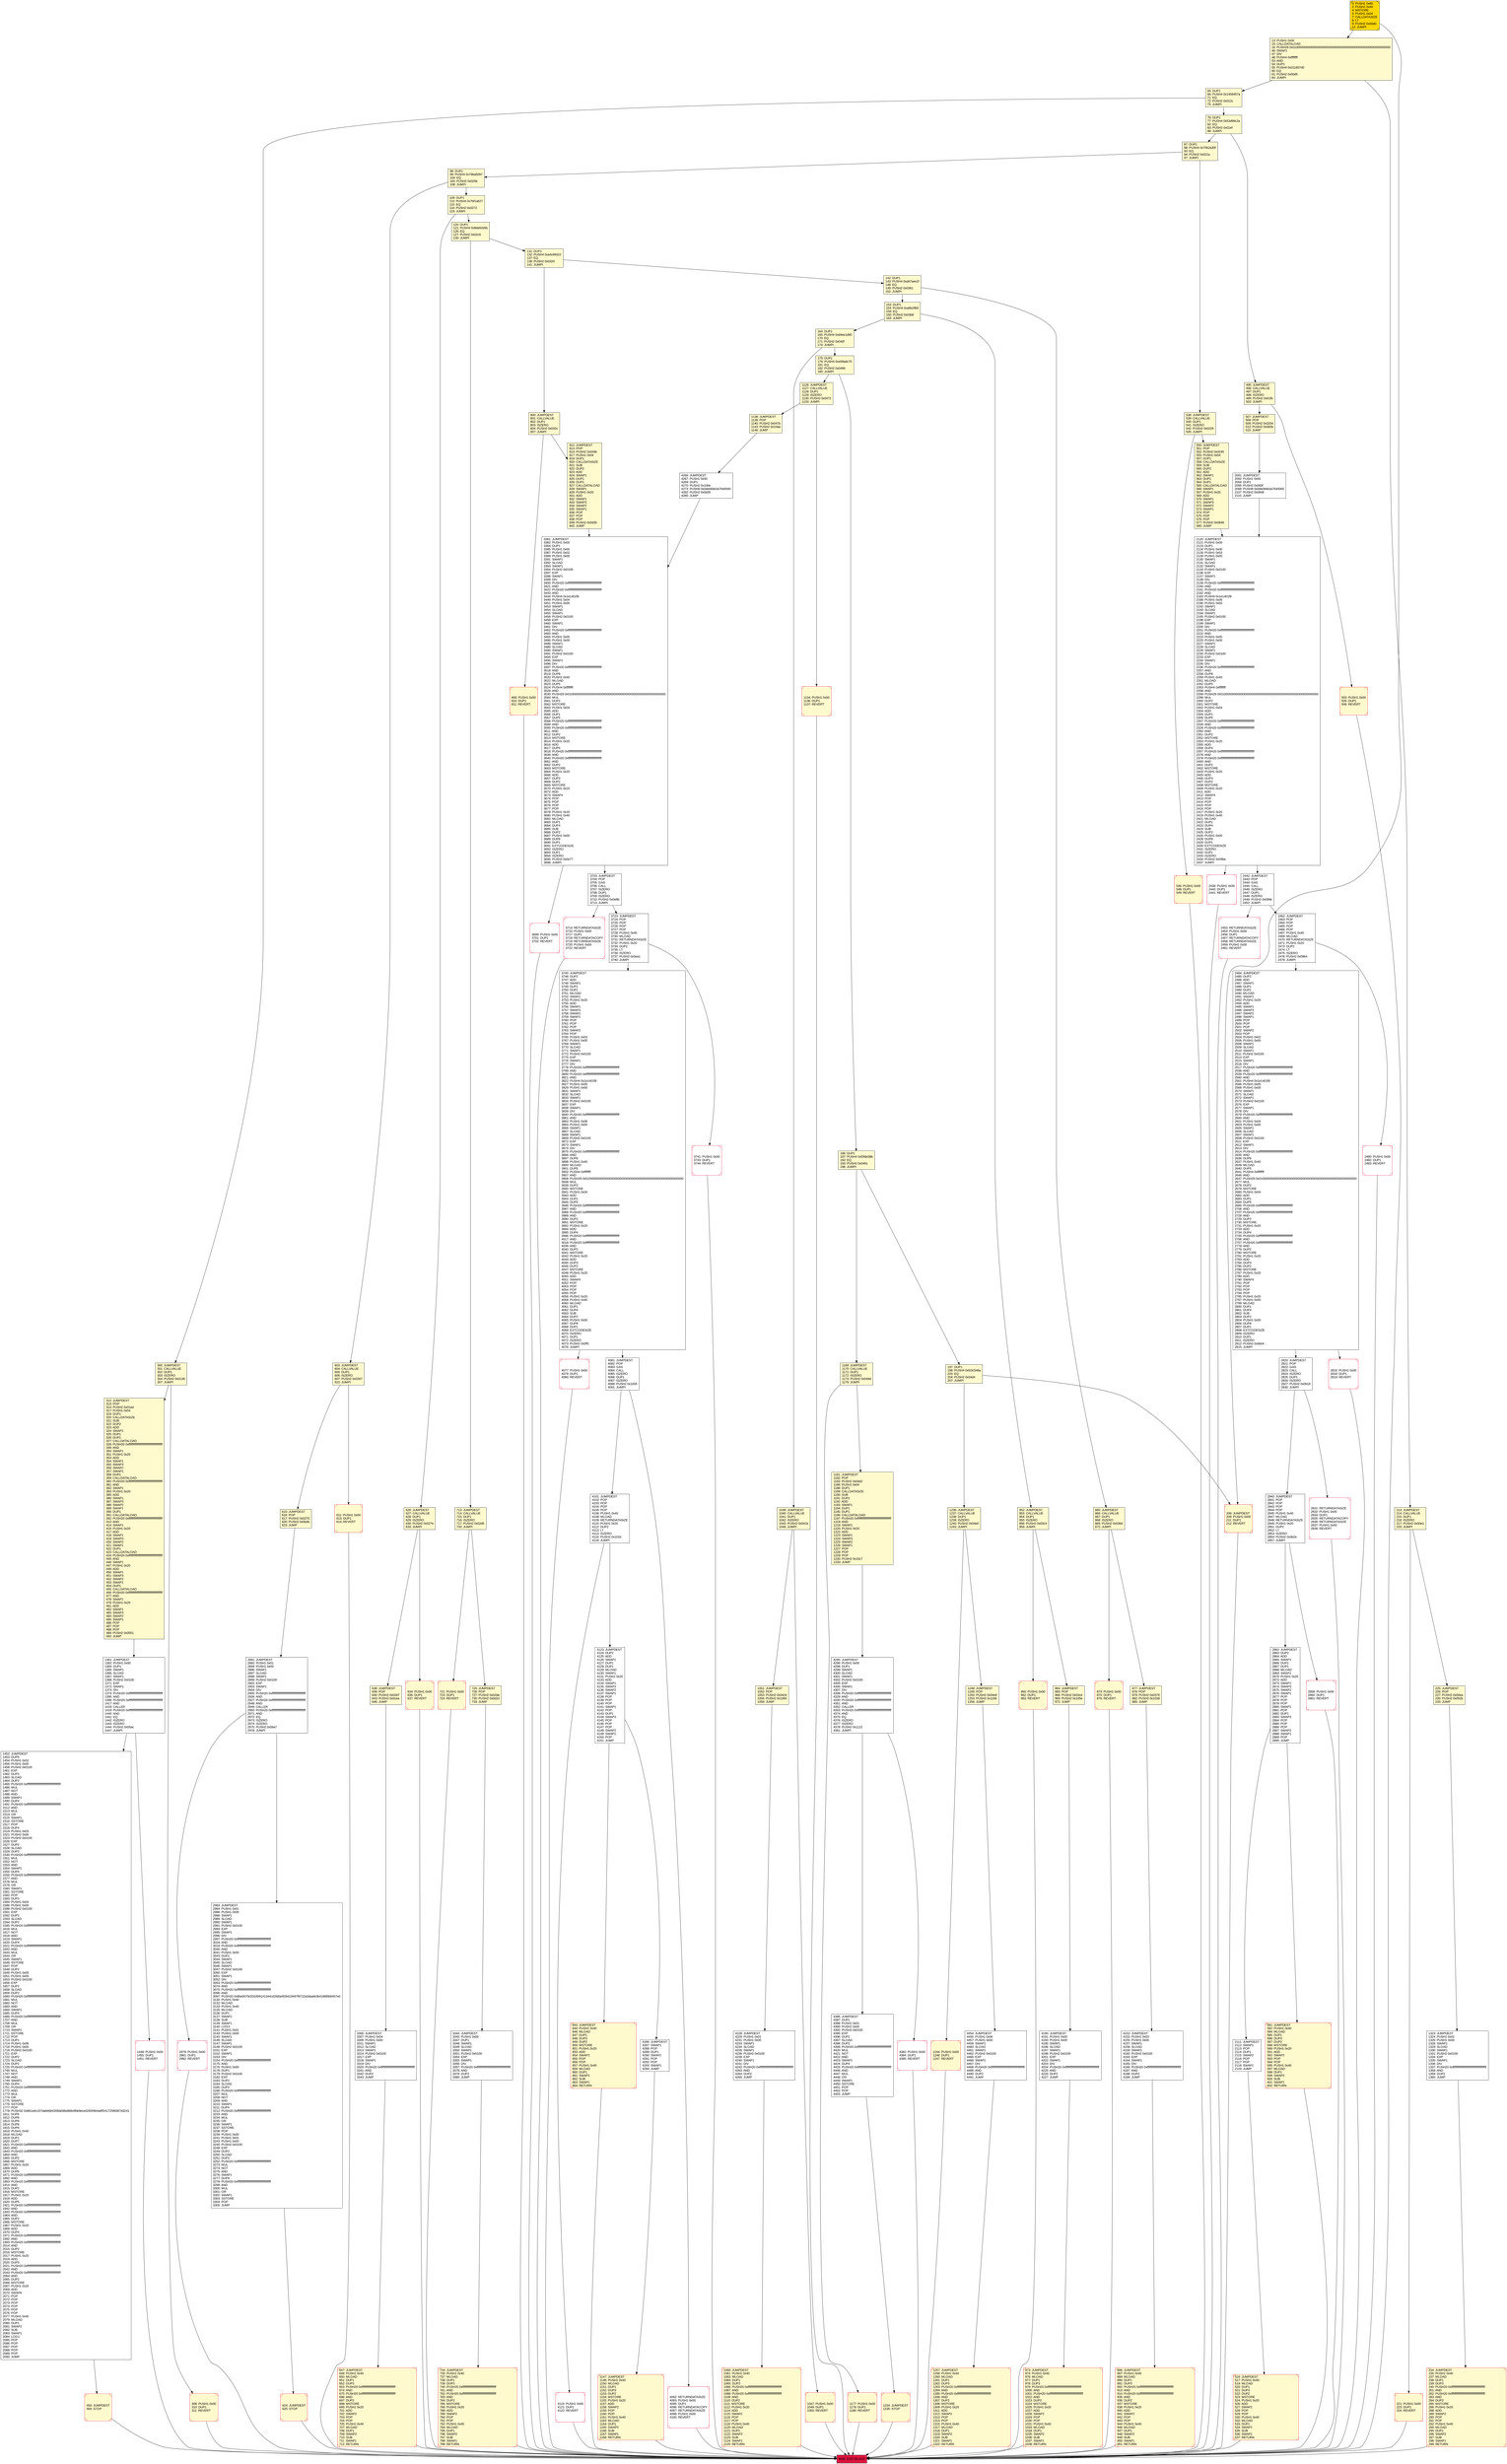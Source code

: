 digraph G {
bgcolor=transparent rankdir=UD;
node [shape=box style=filled color=black fillcolor=white fontname=arial fontcolor=black];
2979 [label="2979: PUSH1 0x00\l2981: DUP1\l2982: REVERT\l" shape=Msquare color=crimson ];
213 [label="213: JUMPDEST\l214: CALLVALUE\l215: DUP1\l216: ISZERO\l217: PUSH2 0x00e1\l220: JUMPI\l" fillcolor=lemonchiffon ];
3723 [label="3723: JUMPDEST\l3724: POP\l3725: POP\l3726: POP\l3727: POP\l3728: PUSH1 0x40\l3730: MLOAD\l3731: RETURNDATASIZE\l3732: PUSH1 0x20\l3734: DUP2\l3735: LT\l3736: ISZERO\l3737: PUSH2 0x0ea1\l3740: JUMPI\l" ];
1448 [label="1448: PUSH1 0x00\l1450: DUP1\l1451: REVERT\l" shape=Msquare color=crimson ];
964 [label="964: JUMPDEST\l965: POP\l966: PUSH2 0x03cd\l969: PUSH2 0x105e\l972: JUMP\l" fillcolor=lemonchiffon ];
2480 [label="2480: PUSH1 0x00\l2482: DUP1\l2483: REVERT\l" shape=Msquare color=crimson ];
76 [label="76: DUP1\l77: PUSH4 0x53d99c2a\l82: EQ\l83: PUSH2 0x01ef\l86: JUMPI\l" fillcolor=lemonchiffon ];
1138 [label="1138: JUMPDEST\l1139: POP\l1140: PUSH2 0x047b\l1143: PUSH2 0x10aa\l1146: JUMP\l" fillcolor=lemonchiffon ];
2831 [label="2831: RETURNDATASIZE\l2832: PUSH1 0x00\l2834: DUP1\l2835: RETURNDATACOPY\l2836: RETURNDATASIZE\l2837: PUSH1 0x00\l2839: REVERT\l" shape=Msquare color=crimson ];
1181 [label="1181: JUMPDEST\l1182: POP\l1183: PUSH2 0x04d2\l1186: PUSH1 0x04\l1188: DUP1\l1189: CALLDATASIZE\l1190: SUB\l1191: DUP2\l1192: ADD\l1193: SWAP1\l1194: DUP1\l1195: DUP1\l1196: CALLDATALOAD\l1197: PUSH20 0xffffffffffffffffffffffffffffffffffffffff\l1218: AND\l1219: SWAP1\l1220: PUSH1 0x20\l1222: ADD\l1223: SWAP1\l1224: SWAP3\l1225: SWAP2\l1226: SWAP1\l1227: POP\l1228: POP\l1229: POP\l1230: PUSH2 0x10c7\l1233: JUMP\l" fillcolor=lemonchiffon ];
2840 [label="2840: JUMPDEST\l2841: POP\l2842: POP\l2843: POP\l2844: POP\l2845: PUSH1 0x40\l2847: MLOAD\l2848: RETURNDATASIZE\l2849: PUSH1 0x20\l2851: DUP2\l2852: LT\l2853: ISZERO\l2854: PUSH2 0x0b2e\l2857: JUMPI\l" ];
4295 [label="4295: JUMPDEST\l4296: PUSH1 0x00\l4298: DUP1\l4299: SWAP1\l4300: SLOAD\l4301: SWAP1\l4302: PUSH2 0x0100\l4305: EXP\l4306: SWAP1\l4307: DIV\l4308: PUSH20 0xffffffffffffffffffffffffffffffffffffffff\l4329: AND\l4330: PUSH20 0xffffffffffffffffffffffffffffffffffffffff\l4351: AND\l4352: CALLER\l4353: PUSH20 0xffffffffffffffffffffffffffffffffffffffff\l4374: AND\l4375: EQ\l4376: ISZERO\l4377: ISZERO\l4378: PUSH2 0x1122\l4381: JUMPI\l" ];
4228 [label="4228: JUMPDEST\l4229: PUSH1 0x01\l4231: PUSH1 0x00\l4233: SWAP1\l4234: SLOAD\l4235: SWAP1\l4236: PUSH2 0x0100\l4239: EXP\l4240: SWAP1\l4241: DIV\l4242: PUSH20 0xffffffffffffffffffffffffffffffffffffffff\l4263: AND\l4264: DUP2\l4265: JUMP\l" ];
120 [label="120: DUP1\l121: PUSH4 0x8da5cb5b\l126: EQ\l127: PUSH2 0x02c9\l130: JUMPI\l" fillcolor=lemonchiffon ];
98 [label="98: DUP1\l99: PUSH4 0x79ba5097\l104: EQ\l105: PUSH2 0x025b\l108: JUMPI\l" fillcolor=lemonchiffon ];
2462 [label="2462: JUMPDEST\l2463: POP\l2464: POP\l2465: POP\l2466: POP\l2467: PUSH1 0x40\l2469: MLOAD\l2470: RETURNDATASIZE\l2471: PUSH1 0x20\l2473: DUP2\l2474: LT\l2475: ISZERO\l2476: PUSH2 0x09b4\l2479: JUMPI\l" ];
886 [label="886: JUMPDEST\l887: PUSH1 0x40\l889: MLOAD\l890: DUP1\l891: DUP3\l892: PUSH20 0xffffffffffffffffffffffffffffffffffffffff\l913: AND\l914: PUSH20 0xffffffffffffffffffffffffffffffffffffffff\l935: AND\l936: DUP2\l937: MSTORE\l938: PUSH1 0x20\l940: ADD\l941: SWAP2\l942: POP\l943: POP\l944: PUSH1 0x40\l946: MLOAD\l947: DUP1\l948: SWAP2\l949: SUB\l950: SWAP1\l951: RETURN\l" fillcolor=lemonchiffon shape=Msquare color=crimson ];
4081 [label="4081: JUMPDEST\l4082: POP\l4083: GAS\l4084: CALL\l4085: ISZERO\l4086: DUP1\l4087: ISZERO\l4088: PUSH2 0x1005\l4091: JUMPI\l" ];
3344 [label="3344: JUMPDEST\l3345: PUSH1 0x00\l3347: DUP1\l3348: SWAP1\l3349: SLOAD\l3350: SWAP1\l3351: PUSH2 0x0100\l3354: EXP\l3355: SWAP1\l3356: DIV\l3357: PUSH20 0xffffffffffffffffffffffffffffffffffffffff\l3378: AND\l3379: DUP2\l3380: JUMP\l" ];
1051 [label="1051: JUMPDEST\l1052: POP\l1053: PUSH2 0x0424\l1056: PUSH2 0x1084\l1059: JUMP\l" fillcolor=lemonchiffon ];
2438 [label="2438: PUSH1 0x00\l2440: DUP1\l2441: REVERT\l" shape=Msquare color=crimson ];
2983 [label="2983: JUMPDEST\l2984: PUSH1 0x01\l2986: PUSH1 0x00\l2988: SWAP1\l2989: SLOAD\l2990: SWAP1\l2991: PUSH2 0x0100\l2994: EXP\l2995: SWAP1\l2996: DIV\l2997: PUSH20 0xffffffffffffffffffffffffffffffffffffffff\l3018: AND\l3019: PUSH20 0xffffffffffffffffffffffffffffffffffffffff\l3040: AND\l3041: PUSH1 0x00\l3043: DUP1\l3044: SWAP1\l3045: SLOAD\l3046: SWAP1\l3047: PUSH2 0x0100\l3050: EXP\l3051: SWAP1\l3052: DIV\l3053: PUSH20 0xffffffffffffffffffffffffffffffffffffffff\l3074: AND\l3075: PUSH20 0xffffffffffffffffffffffffffffffffffffffff\l3096: AND\l3097: PUSH32 0x8be0079c531659141344cd1fd0a4f28419497f9722a3daafe3b4186f6b6457e0\l3130: PUSH1 0x40\l3132: MLOAD\l3133: PUSH1 0x40\l3135: MLOAD\l3136: DUP1\l3137: SWAP2\l3138: SUB\l3139: SWAP1\l3140: LOG3\l3141: PUSH1 0x01\l3143: PUSH1 0x00\l3145: SWAP1\l3146: SLOAD\l3147: SWAP1\l3148: PUSH2 0x0100\l3151: EXP\l3152: SWAP1\l3153: DIV\l3154: PUSH20 0xffffffffffffffffffffffffffffffffffffffff\l3175: AND\l3176: PUSH1 0x00\l3178: DUP1\l3179: PUSH2 0x0100\l3182: EXP\l3183: DUP2\l3184: SLOAD\l3185: DUP2\l3186: PUSH20 0xffffffffffffffffffffffffffffffffffffffff\l3207: MUL\l3208: NOT\l3209: AND\l3210: SWAP1\l3211: DUP4\l3212: PUSH20 0xffffffffffffffffffffffffffffffffffffffff\l3233: AND\l3234: MUL\l3235: OR\l3236: SWAP1\l3237: SSTORE\l3238: POP\l3239: PUSH1 0x00\l3241: PUSH1 0x01\l3243: PUSH1 0x00\l3245: PUSH2 0x0100\l3248: EXP\l3249: DUP2\l3250: SLOAD\l3251: DUP2\l3252: PUSH20 0xffffffffffffffffffffffffffffffffffffffff\l3273: MUL\l3274: NOT\l3275: AND\l3276: SWAP1\l3277: DUP4\l3278: PUSH20 0xffffffffffffffffffffffffffffffffffffffff\l3299: AND\l3300: MUL\l3301: OR\l3302: SWAP1\l3303: SSTORE\l3304: POP\l3305: JUMP\l" ];
153 [label="153: DUP1\l154: PUSH4 0xaf6c0f60\l159: EQ\l160: PUSH2 0x03b8\l163: JUMPI\l" fillcolor=lemonchiffon ];
865 [label="865: JUMPDEST\l866: CALLVALUE\l867: DUP1\l868: ISZERO\l869: PUSH2 0x036d\l872: JUMPI\l" fillcolor=lemonchiffon ];
3306 [label="3306: JUMPDEST\l3307: PUSH1 0x04\l3309: PUSH1 0x00\l3311: SWAP1\l3312: SLOAD\l3313: SWAP1\l3314: PUSH2 0x0100\l3317: EXP\l3318: SWAP1\l3319: DIV\l3320: PUSH20 0xffffffffffffffffffffffffffffffffffffffff\l3341: AND\l3342: DUP2\l3343: JUMP\l" ];
538 [label="538: JUMPDEST\l539: CALLVALUE\l540: DUP1\l541: ISZERO\l542: PUSH2 0x0226\l545: JUMPI\l" fillcolor=lemonchiffon ];
4190 [label="4190: JUMPDEST\l4191: PUSH1 0x05\l4193: PUSH1 0x00\l4195: SWAP1\l4196: SLOAD\l4197: SWAP1\l4198: PUSH2 0x0100\l4201: EXP\l4202: SWAP1\l4203: DIV\l4204: PUSH20 0xffffffffffffffffffffffffffffffffffffffff\l4225: AND\l4226: DUP2\l4227: JUMP\l" ];
1177 [label="1177: PUSH1 0x00\l1179: DUP1\l1180: REVERT\l" fillcolor=lemonchiffon shape=Msquare color=crimson ];
507 [label="507: JUMPDEST\l508: POP\l509: PUSH2 0x0204\l512: PUSH2 0x082b\l515: JUMP\l" fillcolor=lemonchiffon ];
3741 [label="3741: PUSH1 0x00\l3743: DUP1\l3744: REVERT\l" shape=Msquare color=crimson ];
164 [label="164: DUP1\l165: PUSH4 0xd4ee1d90\l170: EQ\l171: PUSH2 0x040f\l174: JUMPI\l" fillcolor=lemonchiffon ];
812 [label="812: JUMPDEST\l813: POP\l814: PUSH2 0x034b\l817: PUSH1 0x04\l819: DUP1\l820: CALLDATASIZE\l821: SUB\l822: DUP2\l823: ADD\l824: SWAP1\l825: DUP1\l826: DUP1\l827: CALLDATALOAD\l828: SWAP1\l829: PUSH1 0x20\l831: ADD\l832: SWAP1\l833: SWAP3\l834: SWAP2\l835: SWAP1\l836: POP\l837: POP\l838: POP\l839: PUSH2 0x0d35\l842: JUMP\l" fillcolor=lemonchiffon ];
1169 [label="1169: JUMPDEST\l1170: CALLVALUE\l1171: DUP1\l1172: ISZERO\l1173: PUSH2 0x049d\l1176: JUMPI\l" fillcolor=lemonchiffon ];
1126 [label="1126: JUMPDEST\l1127: CALLVALUE\l1128: DUP1\l1129: ISZERO\l1130: PUSH2 0x0472\l1133: JUMPI\l" fillcolor=lemonchiffon ];
2862 [label="2862: JUMPDEST\l2863: DUP2\l2864: ADD\l2865: SWAP1\l2866: DUP1\l2867: DUP1\l2868: MLOAD\l2869: SWAP1\l2870: PUSH1 0x20\l2872: ADD\l2873: SWAP1\l2874: SWAP3\l2875: SWAP2\l2876: SWAP1\l2877: POP\l2878: POP\l2879: POP\l2880: SWAP1\l2881: POP\l2882: DUP1\l2883: SWAP3\l2884: POP\l2885: POP\l2886: POP\l2887: SWAP2\l2888: SWAP1\l2889: POP\l2890: JUMP\l" ];
1234 [label="1234: JUMPDEST\l1235: STOP\l" fillcolor=lemonchiffon shape=Msquare color=crimson ];
952 [label="952: JUMPDEST\l953: CALLVALUE\l954: DUP1\l955: ISZERO\l956: PUSH2 0x03c4\l959: JUMPI\l" fillcolor=lemonchiffon ];
4077 [label="4077: PUSH1 0x00\l4079: DUP1\l4080: REVERT\l" shape=Msquare color=crimson ];
65 [label="65: DUP1\l66: PUSH4 0x1459457a\l71: EQ\l72: PUSH2 0x012c\l75: JUMPI\l" fillcolor=lemonchiffon ];
1039 [label="1039: JUMPDEST\l1040: CALLVALUE\l1041: DUP1\l1042: ISZERO\l1043: PUSH2 0x041b\l1046: JUMPI\l" fillcolor=lemonchiffon ];
1248 [label="1248: JUMPDEST\l1249: POP\l1250: PUSH2 0x04e9\l1253: PUSH2 0x1166\l1256: JUMP\l" fillcolor=lemonchiffon ];
503 [label="503: PUSH1 0x00\l505: DUP1\l506: REVERT\l" fillcolor=lemonchiffon shape=Msquare color=crimson ];
2442 [label="2442: JUMPDEST\l2443: POP\l2444: GAS\l2445: CALL\l2446: ISZERO\l2447: DUP1\l2448: ISZERO\l2449: PUSH2 0x099e\l2452: JUMPI\l" ];
131 [label="131: DUP1\l132: PUSH4 0xa4c89322\l137: EQ\l138: PUSH2 0x0320\l141: JUMPI\l" fillcolor=lemonchiffon ];
960 [label="960: PUSH1 0x00\l962: DUP1\l963: REVERT\l" fillcolor=lemonchiffon shape=Msquare color=crimson ];
0 [label="0: PUSH1 0x80\l2: PUSH1 0x40\l4: MSTORE\l5: PUSH1 0x04\l7: CALLDATASIZE\l8: LT\l9: PUSH2 0x00d0\l12: JUMPI\l" fillcolor=lemonchiffon shape=Msquare fillcolor=gold ];
877 [label="877: JUMPDEST\l878: POP\l879: PUSH2 0x0376\l882: PUSH2 0x1038\l885: JUMP\l" fillcolor=lemonchiffon ];
1452 [label="1452: JUMPDEST\l1453: DUP5\l1454: PUSH1 0x02\l1456: PUSH1 0x00\l1458: PUSH2 0x0100\l1461: EXP\l1462: DUP2\l1463: SLOAD\l1464: DUP2\l1465: PUSH20 0xffffffffffffffffffffffffffffffffffffffff\l1486: MUL\l1487: NOT\l1488: AND\l1489: SWAP1\l1490: DUP4\l1491: PUSH20 0xffffffffffffffffffffffffffffffffffffffff\l1512: AND\l1513: MUL\l1514: OR\l1515: SWAP1\l1516: SSTORE\l1517: POP\l1518: DUP4\l1519: PUSH1 0x03\l1521: PUSH1 0x00\l1523: PUSH2 0x0100\l1526: EXP\l1527: DUP2\l1528: SLOAD\l1529: DUP2\l1530: PUSH20 0xffffffffffffffffffffffffffffffffffffffff\l1551: MUL\l1552: NOT\l1553: AND\l1554: SWAP1\l1555: DUP4\l1556: PUSH20 0xffffffffffffffffffffffffffffffffffffffff\l1577: AND\l1578: MUL\l1579: OR\l1580: SWAP1\l1581: SSTORE\l1582: POP\l1583: DUP3\l1584: PUSH1 0x04\l1586: PUSH1 0x00\l1588: PUSH2 0x0100\l1591: EXP\l1592: DUP2\l1593: SLOAD\l1594: DUP2\l1595: PUSH20 0xffffffffffffffffffffffffffffffffffffffff\l1616: MUL\l1617: NOT\l1618: AND\l1619: SWAP1\l1620: DUP4\l1621: PUSH20 0xffffffffffffffffffffffffffffffffffffffff\l1642: AND\l1643: MUL\l1644: OR\l1645: SWAP1\l1646: SSTORE\l1647: POP\l1648: DUP2\l1649: PUSH1 0x05\l1651: PUSH1 0x00\l1653: PUSH2 0x0100\l1656: EXP\l1657: DUP2\l1658: SLOAD\l1659: DUP2\l1660: PUSH20 0xffffffffffffffffffffffffffffffffffffffff\l1681: MUL\l1682: NOT\l1683: AND\l1684: SWAP1\l1685: DUP4\l1686: PUSH20 0xffffffffffffffffffffffffffffffffffffffff\l1707: AND\l1708: MUL\l1709: OR\l1710: SWAP1\l1711: SSTORE\l1712: POP\l1713: DUP1\l1714: PUSH1 0x06\l1716: PUSH1 0x00\l1718: PUSH2 0x0100\l1721: EXP\l1722: DUP2\l1723: SLOAD\l1724: DUP2\l1725: PUSH20 0xffffffffffffffffffffffffffffffffffffffff\l1746: MUL\l1747: NOT\l1748: AND\l1749: SWAP1\l1750: DUP4\l1751: PUSH20 0xffffffffffffffffffffffffffffffffffffffff\l1772: AND\l1773: MUL\l1774: OR\l1775: SWAP1\l1776: SSTORE\l1777: POP\l1778: PUSH32 0x861a4cc57dab668426fda08bd86b4fbb9ece0265f464a6ff241725f6087d3241\l1811: DUP6\l1812: DUP6\l1813: DUP6\l1814: DUP6\l1815: DUP6\l1816: PUSH1 0x40\l1818: MLOAD\l1819: DUP1\l1820: DUP7\l1821: PUSH20 0xffffffffffffffffffffffffffffffffffffffff\l1842: AND\l1843: PUSH20 0xffffffffffffffffffffffffffffffffffffffff\l1864: AND\l1865: DUP2\l1866: MSTORE\l1867: PUSH1 0x20\l1869: ADD\l1870: DUP6\l1871: PUSH20 0xffffffffffffffffffffffffffffffffffffffff\l1892: AND\l1893: PUSH20 0xffffffffffffffffffffffffffffffffffffffff\l1914: AND\l1915: DUP2\l1916: MSTORE\l1917: PUSH1 0x20\l1919: ADD\l1920: DUP5\l1921: PUSH20 0xffffffffffffffffffffffffffffffffffffffff\l1942: AND\l1943: PUSH20 0xffffffffffffffffffffffffffffffffffffffff\l1964: AND\l1965: DUP2\l1966: MSTORE\l1967: PUSH1 0x20\l1969: ADD\l1970: DUP4\l1971: PUSH20 0xffffffffffffffffffffffffffffffffffffffff\l1992: AND\l1993: PUSH20 0xffffffffffffffffffffffffffffffffffffffff\l2014: AND\l2015: DUP2\l2016: MSTORE\l2017: PUSH1 0x20\l2019: ADD\l2020: DUP3\l2021: PUSH20 0xffffffffffffffffffffffffffffffffffffffff\l2042: AND\l2043: PUSH20 0xffffffffffffffffffffffffffffffffffffffff\l2064: AND\l2065: DUP2\l2066: MSTORE\l2067: PUSH1 0x20\l2069: ADD\l2070: SWAP6\l2071: POP\l2072: POP\l2073: POP\l2074: POP\l2075: POP\l2076: POP\l2077: PUSH1 0x40\l2079: MLOAD\l2080: DUP1\l2081: SWAP2\l2082: SUB\l2083: SWAP1\l2084: LOG1\l2085: POP\l2086: POP\l2087: POP\l2088: POP\l2089: POP\l2090: JUMP\l" ];
87 [label="87: DUP1\l88: PUSH4 0x70b2a30f\l93: EQ\l94: PUSH2 0x021a\l97: JUMPI\l" fillcolor=lemonchiffon ];
721 [label="721: PUSH1 0x00\l723: DUP1\l724: REVERT\l" fillcolor=lemonchiffon shape=Msquare color=crimson ];
4123 [label="4123: JUMPDEST\l4124: DUP2\l4125: ADD\l4126: SWAP1\l4127: DUP1\l4128: DUP1\l4129: MLOAD\l4130: SWAP1\l4131: PUSH1 0x20\l4133: ADD\l4134: SWAP1\l4135: SWAP3\l4136: SWAP2\l4137: SWAP1\l4138: POP\l4139: POP\l4140: POP\l4141: SWAP1\l4142: POP\l4143: DUP1\l4144: SWAP3\l4145: POP\l4146: POP\l4147: POP\l4148: SWAP2\l4149: SWAP1\l4150: POP\l4151: JUMP\l" ];
2120 [label="2120: JUMPDEST\l2121: PUSH1 0x00\l2123: DUP1\l2124: PUSH1 0x00\l2126: PUSH1 0x03\l2128: PUSH1 0x00\l2130: SWAP1\l2131: SLOAD\l2132: SWAP1\l2133: PUSH2 0x0100\l2136: EXP\l2137: SWAP1\l2138: DIV\l2139: PUSH20 0xffffffffffffffffffffffffffffffffffffffff\l2160: AND\l2161: PUSH20 0xffffffffffffffffffffffffffffffffffffffff\l2182: AND\l2183: PUSH4 0x1e1401f8\l2188: PUSH1 0x06\l2190: PUSH1 0x00\l2192: SWAP1\l2193: SLOAD\l2194: SWAP1\l2195: PUSH2 0x0100\l2198: EXP\l2199: SWAP1\l2200: DIV\l2201: PUSH20 0xffffffffffffffffffffffffffffffffffffffff\l2222: AND\l2223: PUSH1 0x05\l2225: PUSH1 0x00\l2227: SWAP1\l2228: SLOAD\l2229: SWAP1\l2230: PUSH2 0x0100\l2233: EXP\l2234: SWAP1\l2235: DIV\l2236: PUSH20 0xffffffffffffffffffffffffffffffffffffffff\l2257: AND\l2258: DUP8\l2259: PUSH1 0x40\l2261: MLOAD\l2262: DUP5\l2263: PUSH4 0xffffffff\l2268: AND\l2269: PUSH29 0x0100000000000000000000000000000000000000000000000000000000\l2299: MUL\l2300: DUP2\l2301: MSTORE\l2302: PUSH1 0x04\l2304: ADD\l2305: DUP1\l2306: DUP5\l2307: PUSH20 0xffffffffffffffffffffffffffffffffffffffff\l2328: AND\l2329: PUSH20 0xffffffffffffffffffffffffffffffffffffffff\l2350: AND\l2351: DUP2\l2352: MSTORE\l2353: PUSH1 0x20\l2355: ADD\l2356: DUP4\l2357: PUSH20 0xffffffffffffffffffffffffffffffffffffffff\l2378: AND\l2379: PUSH20 0xffffffffffffffffffffffffffffffffffffffff\l2400: AND\l2401: DUP2\l2402: MSTORE\l2403: PUSH1 0x20\l2405: ADD\l2406: DUP3\l2407: DUP2\l2408: MSTORE\l2409: PUSH1 0x20\l2411: ADD\l2412: SWAP4\l2413: POP\l2414: POP\l2415: POP\l2416: POP\l2417: PUSH1 0x20\l2419: PUSH1 0x40\l2421: MLOAD\l2422: DUP1\l2423: DUP4\l2424: SUB\l2425: DUP2\l2426: PUSH1 0x00\l2428: DUP8\l2429: DUP1\l2430: EXTCODESIZE\l2431: ISZERO\l2432: DUP1\l2433: ISZERO\l2434: PUSH2 0x098a\l2437: JUMPI\l" ];
1060 [label="1060: JUMPDEST\l1061: PUSH1 0x40\l1063: MLOAD\l1064: DUP1\l1065: DUP3\l1066: PUSH20 0xffffffffffffffffffffffffffffffffffffffff\l1087: AND\l1088: PUSH20 0xffffffffffffffffffffffffffffffffffffffff\l1109: AND\l1110: DUP2\l1111: MSTORE\l1112: PUSH1 0x20\l1114: ADD\l1115: SWAP2\l1116: POP\l1117: POP\l1118: PUSH1 0x40\l1120: MLOAD\l1121: DUP1\l1122: SWAP2\l1123: SUB\l1124: SWAP1\l1125: RETURN\l" fillcolor=lemonchiffon shape=Msquare color=crimson ];
1236 [label="1236: JUMPDEST\l1237: CALLVALUE\l1238: DUP1\l1239: ISZERO\l1240: PUSH2 0x04e0\l1243: JUMPI\l" fillcolor=lemonchiffon ];
493 [label="493: JUMPDEST\l494: STOP\l" fillcolor=lemonchiffon shape=Msquare color=crimson ];
638 [label="638: JUMPDEST\l639: POP\l640: PUSH2 0x0287\l643: PUSH2 0x0cea\l646: JUMP\l" fillcolor=lemonchiffon ];
3745 [label="3745: JUMPDEST\l3746: DUP2\l3747: ADD\l3748: SWAP1\l3749: DUP1\l3750: DUP1\l3751: MLOAD\l3752: SWAP1\l3753: PUSH1 0x20\l3755: ADD\l3756: SWAP1\l3757: SWAP3\l3758: SWAP2\l3759: SWAP1\l3760: POP\l3761: POP\l3762: POP\l3763: SWAP2\l3764: POP\l3765: PUSH1 0x03\l3767: PUSH1 0x00\l3769: SWAP1\l3770: SLOAD\l3771: SWAP1\l3772: PUSH2 0x0100\l3775: EXP\l3776: SWAP1\l3777: DIV\l3778: PUSH20 0xffffffffffffffffffffffffffffffffffffffff\l3799: AND\l3800: PUSH20 0xffffffffffffffffffffffffffffffffffffffff\l3821: AND\l3822: PUSH4 0x1e1401f8\l3827: PUSH1 0x05\l3829: PUSH1 0x00\l3831: SWAP1\l3832: SLOAD\l3833: SWAP1\l3834: PUSH2 0x0100\l3837: EXP\l3838: SWAP1\l3839: DIV\l3840: PUSH20 0xffffffffffffffffffffffffffffffffffffffff\l3861: AND\l3862: PUSH1 0x06\l3864: PUSH1 0x00\l3866: SWAP1\l3867: SLOAD\l3868: SWAP1\l3869: PUSH2 0x0100\l3872: EXP\l3873: SWAP1\l3874: DIV\l3875: PUSH20 0xffffffffffffffffffffffffffffffffffffffff\l3896: AND\l3897: DUP6\l3898: PUSH1 0x40\l3900: MLOAD\l3901: DUP5\l3902: PUSH4 0xffffffff\l3907: AND\l3908: PUSH29 0x0100000000000000000000000000000000000000000000000000000000\l3938: MUL\l3939: DUP2\l3940: MSTORE\l3941: PUSH1 0x04\l3943: ADD\l3944: DUP1\l3945: DUP5\l3946: PUSH20 0xffffffffffffffffffffffffffffffffffffffff\l3967: AND\l3968: PUSH20 0xffffffffffffffffffffffffffffffffffffffff\l3989: AND\l3990: DUP2\l3991: MSTORE\l3992: PUSH1 0x20\l3994: ADD\l3995: DUP4\l3996: PUSH20 0xffffffffffffffffffffffffffffffffffffffff\l4017: AND\l4018: PUSH20 0xffffffffffffffffffffffffffffffffffffffff\l4039: AND\l4040: DUP2\l4041: MSTORE\l4042: PUSH1 0x20\l4044: ADD\l4045: DUP3\l4046: DUP2\l4047: MSTORE\l4048: PUSH1 0x20\l4050: ADD\l4051: SWAP4\l4052: POP\l4053: POP\l4054: POP\l4055: POP\l4056: PUSH1 0x20\l4058: PUSH1 0x40\l4060: MLOAD\l4061: DUP1\l4062: DUP4\l4063: SUB\l4064: DUP2\l4065: PUSH1 0x00\l4067: DUP8\l4068: DUP1\l4069: EXTCODESIZE\l4070: ISZERO\l4071: DUP1\l4072: ISZERO\l4073: PUSH2 0x0ff1\l4076: JUMPI\l" ];
221 [label="221: PUSH1 0x00\l223: DUP1\l224: REVERT\l" fillcolor=lemonchiffon shape=Msquare color=crimson ];
1244 [label="1244: PUSH1 0x00\l1246: DUP1\l1247: REVERT\l" fillcolor=lemonchiffon shape=Msquare color=crimson ];
2111 [label="2111: JUMPDEST\l2112: SWAP1\l2113: POP\l2114: DUP1\l2115: SWAP2\l2116: POP\l2117: POP\l2118: SWAP1\l2119: JUMP\l" ];
1323 [label="1323: JUMPDEST\l1324: PUSH1 0x02\l1326: PUSH1 0x00\l1328: SWAP1\l1329: SLOAD\l1330: SWAP1\l1331: PUSH2 0x0100\l1334: EXP\l1335: SWAP1\l1336: DIV\l1337: PUSH20 0xffffffffffffffffffffffffffffffffffffffff\l1358: AND\l1359: DUP2\l1360: JUMP\l" ];
2891 [label="2891: JUMPDEST\l2892: PUSH1 0x01\l2894: PUSH1 0x00\l2896: SWAP1\l2897: SLOAD\l2898: SWAP1\l2899: PUSH2 0x0100\l2902: EXP\l2903: SWAP1\l2904: DIV\l2905: PUSH20 0xffffffffffffffffffffffffffffffffffffffff\l2926: AND\l2927: PUSH20 0xffffffffffffffffffffffffffffffffffffffff\l2948: AND\l2949: CALLER\l2950: PUSH20 0xffffffffffffffffffffffffffffffffffffffff\l2971: AND\l2972: EQ\l2973: ISZERO\l2974: ISZERO\l2975: PUSH2 0x0ba7\l2978: JUMPI\l" ];
3703 [label="3703: JUMPDEST\l3704: POP\l3705: GAS\l3706: CALL\l3707: ISZERO\l3708: DUP1\l3709: ISZERO\l3710: PUSH2 0x0e8b\l3713: JUMPI\l" ];
546 [label="546: PUSH1 0x00\l548: DUP1\l549: REVERT\l" fillcolor=lemonchiffon shape=Msquare color=crimson ];
109 [label="109: DUP1\l110: PUSH4 0x7bf1a627\l115: EQ\l116: PUSH2 0x0272\l119: JUMPI\l" fillcolor=lemonchiffon ];
186 [label="186: DUP1\l187: PUSH4 0xf2fde38b\l192: EQ\l193: PUSH2 0x0491\l196: JUMPI\l" fillcolor=lemonchiffon ];
808 [label="808: PUSH1 0x00\l810: DUP1\l811: REVERT\l" fillcolor=lemonchiffon shape=Msquare color=crimson ];
4152 [label="4152: JUMPDEST\l4153: PUSH1 0x03\l4155: PUSH1 0x00\l4157: SWAP1\l4158: SLOAD\l4159: SWAP1\l4160: PUSH2 0x0100\l4163: EXP\l4164: SWAP1\l4165: DIV\l4166: PUSH20 0xffffffffffffffffffffffffffffffffffffffff\l4187: AND\l4188: DUP2\l4189: JUMP\l" ];
312 [label="312: JUMPDEST\l313: POP\l314: PUSH2 0x01ed\l317: PUSH1 0x04\l319: DUP1\l320: CALLDATASIZE\l321: SUB\l322: DUP2\l323: ADD\l324: SWAP1\l325: DUP1\l326: DUP1\l327: CALLDATALOAD\l328: PUSH20 0xffffffffffffffffffffffffffffffffffffffff\l349: AND\l350: SWAP1\l351: PUSH1 0x20\l353: ADD\l354: SWAP1\l355: SWAP3\l356: SWAP2\l357: SWAP1\l358: DUP1\l359: CALLDATALOAD\l360: PUSH20 0xffffffffffffffffffffffffffffffffffffffff\l381: AND\l382: SWAP1\l383: PUSH1 0x20\l385: ADD\l386: SWAP1\l387: SWAP3\l388: SWAP2\l389: SWAP1\l390: DUP1\l391: CALLDATALOAD\l392: PUSH20 0xffffffffffffffffffffffffffffffffffffffff\l413: AND\l414: SWAP1\l415: PUSH1 0x20\l417: ADD\l418: SWAP1\l419: SWAP3\l420: SWAP2\l421: SWAP1\l422: DUP1\l423: CALLDATALOAD\l424: PUSH20 0xffffffffffffffffffffffffffffffffffffffff\l445: AND\l446: SWAP1\l447: PUSH1 0x20\l449: ADD\l450: SWAP1\l451: SWAP3\l452: SWAP2\l453: SWAP1\l454: DUP1\l455: CALLDATALOAD\l456: PUSH20 0xffffffffffffffffffffffffffffffffffffffff\l477: AND\l478: SWAP1\l479: PUSH1 0x20\l481: ADD\l482: SWAP1\l483: SWAP3\l484: SWAP2\l485: SWAP1\l486: POP\l487: POP\l488: POP\l489: PUSH2 0x0551\l492: JUMP\l" fillcolor=lemonchiffon ];
2858 [label="2858: PUSH1 0x00\l2860: DUP1\l2861: REVERT\l" shape=Msquare color=crimson ];
626 [label="626: JUMPDEST\l627: CALLVALUE\l628: DUP1\l629: ISZERO\l630: PUSH2 0x027e\l633: JUMPI\l" fillcolor=lemonchiffon ];
4492 [label="4492: EXIT BLOCK\l" fillcolor=crimson ];
734 [label="734: JUMPDEST\l735: PUSH1 0x40\l737: MLOAD\l738: DUP1\l739: DUP3\l740: PUSH20 0xffffffffffffffffffffffffffffffffffffffff\l761: AND\l762: PUSH20 0xffffffffffffffffffffffffffffffffffffffff\l783: AND\l784: DUP2\l785: MSTORE\l786: PUSH1 0x20\l788: ADD\l789: SWAP2\l790: POP\l791: POP\l792: PUSH1 0x40\l794: MLOAD\l795: DUP1\l796: SWAP2\l797: SUB\l798: SWAP1\l799: RETURN\l" fillcolor=lemonchiffon shape=Msquare color=crimson ];
2453 [label="2453: RETURNDATASIZE\l2454: PUSH1 0x00\l2456: DUP1\l2457: RETURNDATACOPY\l2458: RETURNDATASIZE\l2459: PUSH1 0x00\l2461: REVERT\l" shape=Msquare color=crimson ];
308 [label="308: PUSH1 0x00\l310: DUP1\l311: REVERT\l" fillcolor=lemonchiffon shape=Msquare color=crimson ];
3381 [label="3381: JUMPDEST\l3382: PUSH1 0x00\l3384: DUP1\l3385: PUSH1 0x00\l3387: PUSH1 0x02\l3389: PUSH1 0x00\l3391: SWAP1\l3392: SLOAD\l3393: SWAP1\l3394: PUSH2 0x0100\l3397: EXP\l3398: SWAP1\l3399: DIV\l3400: PUSH20 0xffffffffffffffffffffffffffffffffffffffff\l3421: AND\l3422: PUSH20 0xffffffffffffffffffffffffffffffffffffffff\l3443: AND\l3444: PUSH4 0x1e1401f8\l3449: PUSH1 0x04\l3451: PUSH1 0x00\l3453: SWAP1\l3454: SLOAD\l3455: SWAP1\l3456: PUSH2 0x0100\l3459: EXP\l3460: SWAP1\l3461: DIV\l3462: PUSH20 0xffffffffffffffffffffffffffffffffffffffff\l3483: AND\l3484: PUSH1 0x05\l3486: PUSH1 0x00\l3488: SWAP1\l3489: SLOAD\l3490: SWAP1\l3491: PUSH2 0x0100\l3494: EXP\l3495: SWAP1\l3496: DIV\l3497: PUSH20 0xffffffffffffffffffffffffffffffffffffffff\l3518: AND\l3519: DUP8\l3520: PUSH1 0x40\l3522: MLOAD\l3523: DUP5\l3524: PUSH4 0xffffffff\l3529: AND\l3530: PUSH29 0x0100000000000000000000000000000000000000000000000000000000\l3560: MUL\l3561: DUP2\l3562: MSTORE\l3563: PUSH1 0x04\l3565: ADD\l3566: DUP1\l3567: DUP5\l3568: PUSH20 0xffffffffffffffffffffffffffffffffffffffff\l3589: AND\l3590: PUSH20 0xffffffffffffffffffffffffffffffffffffffff\l3611: AND\l3612: DUP2\l3613: MSTORE\l3614: PUSH1 0x20\l3616: ADD\l3617: DUP4\l3618: PUSH20 0xffffffffffffffffffffffffffffffffffffffff\l3639: AND\l3640: PUSH20 0xffffffffffffffffffffffffffffffffffffffff\l3661: AND\l3662: DUP2\l3663: MSTORE\l3664: PUSH1 0x20\l3666: ADD\l3667: DUP3\l3668: DUP2\l3669: MSTORE\l3670: PUSH1 0x20\l3672: ADD\l3673: SWAP4\l3674: POP\l3675: POP\l3676: POP\l3677: POP\l3678: PUSH1 0x20\l3680: PUSH1 0x40\l3682: MLOAD\l3683: DUP1\l3684: DUP4\l3685: SUB\l3686: DUP2\l3687: PUSH1 0x00\l3689: DUP8\l3690: DUP1\l3691: EXTCODESIZE\l3692: ISZERO\l3693: DUP1\l3694: ISZERO\l3695: PUSH2 0x0e77\l3698: JUMPI\l" ];
4454 [label="4454: JUMPDEST\l4455: PUSH1 0x06\l4457: PUSH1 0x00\l4459: SWAP1\l4460: SLOAD\l4461: SWAP1\l4462: PUSH2 0x0100\l4465: EXP\l4466: SWAP1\l4467: DIV\l4468: PUSH20 0xffffffffffffffffffffffffffffffffffffffff\l4489: AND\l4490: DUP2\l4491: JUMP\l" ];
3714 [label="3714: RETURNDATASIZE\l3715: PUSH1 0x00\l3717: DUP1\l3718: RETURNDATACOPY\l3719: RETURNDATASIZE\l3720: PUSH1 0x00\l3722: REVERT\l" shape=Msquare color=crimson ];
973 [label="973: JUMPDEST\l974: PUSH1 0x40\l976: MLOAD\l977: DUP1\l978: DUP3\l979: PUSH20 0xffffffffffffffffffffffffffffffffffffffff\l1000: AND\l1001: PUSH20 0xffffffffffffffffffffffffffffffffffffffff\l1022: AND\l1023: DUP2\l1024: MSTORE\l1025: PUSH1 0x20\l1027: ADD\l1028: SWAP2\l1029: POP\l1030: POP\l1031: PUSH1 0x40\l1033: MLOAD\l1034: DUP1\l1035: SWAP2\l1036: SUB\l1037: SWAP1\l1038: RETURN\l" fillcolor=lemonchiffon shape=Msquare color=crimson ];
2816 [label="2816: PUSH1 0x00\l2818: DUP1\l2819: REVERT\l" shape=Msquare color=crimson ];
175 [label="175: DUP1\l176: PUSH4 0xe09adc70\l181: EQ\l182: PUSH2 0x0466\l185: JUMPI\l" fillcolor=lemonchiffon ];
615 [label="615: JUMPDEST\l616: POP\l617: PUSH2 0x0270\l620: PUSH2 0x0b4b\l623: JUMP\l" fillcolor=lemonchiffon ];
4386 [label="4386: JUMPDEST\l4387: DUP1\l4388: PUSH1 0x01\l4390: PUSH1 0x00\l4392: PUSH2 0x0100\l4395: EXP\l4396: DUP2\l4397: SLOAD\l4398: DUP2\l4399: PUSH20 0xffffffffffffffffffffffffffffffffffffffff\l4420: MUL\l4421: NOT\l4422: AND\l4423: SWAP1\l4424: DUP4\l4425: PUSH20 0xffffffffffffffffffffffffffffffffffffffff\l4446: AND\l4447: MUL\l4448: OR\l4449: SWAP1\l4450: SSTORE\l4451: POP\l4452: POP\l4453: JUMP\l" ];
142 [label="142: DUP1\l143: PUSH4 0xa67aee1f\l148: EQ\l149: PUSH2 0x0361\l152: JUMPI\l" fillcolor=lemonchiffon ];
713 [label="713: JUMPDEST\l714: CALLVALUE\l715: DUP1\l716: ISZERO\l717: PUSH2 0x02d5\l720: JUMPI\l" fillcolor=lemonchiffon ];
800 [label="800: JUMPDEST\l801: CALLVALUE\l802: DUP1\l803: ISZERO\l804: PUSH2 0x032c\l807: JUMPI\l" fillcolor=lemonchiffon ];
550 [label="550: JUMPDEST\l551: POP\l552: PUSH2 0x0245\l555: PUSH1 0x04\l557: DUP1\l558: CALLDATASIZE\l559: SUB\l560: DUP2\l561: ADD\l562: SWAP1\l563: DUP1\l564: DUP1\l565: CALLDATALOAD\l566: SWAP1\l567: PUSH1 0x20\l569: ADD\l570: SWAP1\l571: SWAP3\l572: SWAP2\l573: SWAP1\l574: POP\l575: POP\l576: POP\l577: PUSH2 0x0848\l580: JUMP\l" fillcolor=lemonchiffon ];
1047 [label="1047: PUSH1 0x00\l1049: DUP1\l1050: REVERT\l" fillcolor=lemonchiffon shape=Msquare color=crimson ];
4119 [label="4119: PUSH1 0x00\l4121: DUP1\l4122: REVERT\l" shape=Msquare color=crimson ];
516 [label="516: JUMPDEST\l517: PUSH1 0x40\l519: MLOAD\l520: DUP1\l521: DUP3\l522: DUP2\l523: MSTORE\l524: PUSH1 0x20\l526: ADD\l527: SWAP2\l528: POP\l529: POP\l530: PUSH1 0x40\l532: MLOAD\l533: DUP1\l534: SWAP2\l535: SUB\l536: SWAP1\l537: RETURN\l" fillcolor=lemonchiffon shape=Msquare color=crimson ];
603 [label="603: JUMPDEST\l604: CALLVALUE\l605: DUP1\l606: ISZERO\l607: PUSH2 0x0267\l610: JUMPI\l" fillcolor=lemonchiffon ];
234 [label="234: JUMPDEST\l235: PUSH1 0x40\l237: MLOAD\l238: DUP1\l239: DUP3\l240: PUSH20 0xffffffffffffffffffffffffffffffffffffffff\l261: AND\l262: PUSH20 0xffffffffffffffffffffffffffffffffffffffff\l283: AND\l284: DUP2\l285: MSTORE\l286: PUSH1 0x20\l288: ADD\l289: SWAP2\l290: POP\l291: POP\l292: PUSH1 0x40\l294: MLOAD\l295: DUP1\l296: SWAP2\l297: SUB\l298: SWAP1\l299: RETURN\l" fillcolor=lemonchiffon shape=Msquare color=crimson ];
1257 [label="1257: JUMPDEST\l1258: PUSH1 0x40\l1260: MLOAD\l1261: DUP1\l1262: DUP3\l1263: PUSH20 0xffffffffffffffffffffffffffffffffffffffff\l1284: AND\l1285: PUSH20 0xffffffffffffffffffffffffffffffffffffffff\l1306: AND\l1307: DUP2\l1308: MSTORE\l1309: PUSH1 0x20\l1311: ADD\l1312: SWAP2\l1313: POP\l1314: POP\l1315: PUSH1 0x40\l1317: MLOAD\l1318: DUP1\l1319: SWAP2\l1320: SUB\l1321: SWAP1\l1322: RETURN\l" fillcolor=lemonchiffon shape=Msquare color=crimson ];
4382 [label="4382: PUSH1 0x00\l4384: DUP1\l4385: REVERT\l" shape=Msquare color=crimson ];
611 [label="611: PUSH1 0x00\l613: DUP1\l614: REVERT\l" fillcolor=lemonchiffon shape=Msquare color=crimson ];
873 [label="873: PUSH1 0x00\l875: DUP1\l876: REVERT\l" fillcolor=lemonchiffon shape=Msquare color=crimson ];
1147 [label="1147: JUMPDEST\l1148: PUSH1 0x40\l1150: MLOAD\l1151: DUP1\l1152: DUP3\l1153: DUP2\l1154: MSTORE\l1155: PUSH1 0x20\l1157: ADD\l1158: SWAP2\l1159: POP\l1160: POP\l1161: PUSH1 0x40\l1163: MLOAD\l1164: DUP1\l1165: SWAP2\l1166: SUB\l1167: SWAP1\l1168: RETURN\l" fillcolor=lemonchiffon shape=Msquare color=crimson ];
13 [label="13: PUSH1 0x00\l15: CALLDATALOAD\l16: PUSH29 0x0100000000000000000000000000000000000000000000000000000000\l46: SWAP1\l47: DIV\l48: PUSH4 0xffffffff\l53: AND\l54: DUP1\l55: PUSH4 0x011857d0\l60: EQ\l61: PUSH2 0x00d5\l64: JUMPI\l" fillcolor=lemonchiffon ];
4101 [label="4101: JUMPDEST\l4102: POP\l4103: POP\l4104: POP\l4105: POP\l4106: PUSH1 0x40\l4108: MLOAD\l4109: RETURNDATASIZE\l4110: PUSH1 0x20\l4112: DUP2\l4113: LT\l4114: ISZERO\l4115: PUSH2 0x101b\l4118: JUMPI\l" ];
1134 [label="1134: PUSH1 0x00\l1136: DUP1\l1137: REVERT\l" fillcolor=lemonchiffon shape=Msquare color=crimson ];
1361 [label="1361: JUMPDEST\l1362: PUSH1 0x00\l1364: DUP1\l1365: SWAP1\l1366: SLOAD\l1367: SWAP1\l1368: PUSH2 0x0100\l1371: EXP\l1372: SWAP1\l1373: DIV\l1374: PUSH20 0xffffffffffffffffffffffffffffffffffffffff\l1395: AND\l1396: PUSH20 0xffffffffffffffffffffffffffffffffffffffff\l1417: AND\l1418: CALLER\l1419: PUSH20 0xffffffffffffffffffffffffffffffffffffffff\l1440: AND\l1441: EQ\l1442: ISZERO\l1443: ISZERO\l1444: PUSH2 0x05ac\l1447: JUMPI\l" ];
2820 [label="2820: JUMPDEST\l2821: POP\l2822: GAS\l2823: CALL\l2824: ISZERO\l2825: DUP1\l2826: ISZERO\l2827: PUSH2 0x0b18\l2830: JUMPI\l" ];
3699 [label="3699: PUSH1 0x00\l3701: DUP1\l3702: REVERT\l" shape=Msquare color=crimson ];
647 [label="647: JUMPDEST\l648: PUSH1 0x40\l650: MLOAD\l651: DUP1\l652: DUP3\l653: PUSH20 0xffffffffffffffffffffffffffffffffffffffff\l674: AND\l675: PUSH20 0xffffffffffffffffffffffffffffffffffffffff\l696: AND\l697: DUP2\l698: MSTORE\l699: PUSH1 0x20\l701: ADD\l702: SWAP2\l703: POP\l704: POP\l705: PUSH1 0x40\l707: MLOAD\l708: DUP1\l709: SWAP2\l710: SUB\l711: SWAP1\l712: RETURN\l" fillcolor=lemonchiffon shape=Msquare color=crimson ];
208 [label="208: JUMPDEST\l209: PUSH1 0x00\l211: DUP1\l212: REVERT\l" fillcolor=lemonchiffon shape=Msquare color=crimson ];
2091 [label="2091: JUMPDEST\l2092: PUSH1 0x00\l2094: DUP1\l2095: PUSH2 0x083f\l2098: PUSH8 0x0de0b6b3a7640000\l2107: PUSH2 0x0848\l2110: JUMP\l" ];
300 [label="300: JUMPDEST\l301: CALLVALUE\l302: DUP1\l303: ISZERO\l304: PUSH2 0x0138\l307: JUMPI\l" fillcolor=lemonchiffon ];
495 [label="495: JUMPDEST\l496: CALLVALUE\l497: DUP1\l498: ISZERO\l499: PUSH2 0x01fb\l502: JUMPI\l" fillcolor=lemonchiffon ];
634 [label="634: PUSH1 0x00\l636: DUP1\l637: REVERT\l" fillcolor=lemonchiffon shape=Msquare color=crimson ];
4266 [label="4266: JUMPDEST\l4267: PUSH1 0x00\l4269: DUP1\l4270: PUSH2 0x10be\l4273: PUSH8 0x0de0b6b3a7640000\l4282: PUSH2 0x0d35\l4285: JUMP\l" ];
624 [label="624: JUMPDEST\l625: STOP\l" fillcolor=lemonchiffon shape=Msquare color=crimson ];
4092 [label="4092: RETURNDATASIZE\l4093: PUSH1 0x00\l4095: DUP1\l4096: RETURNDATACOPY\l4097: RETURNDATASIZE\l4098: PUSH1 0x00\l4100: REVERT\l" shape=Msquare color=crimson ];
725 [label="725: JUMPDEST\l726: POP\l727: PUSH2 0x02de\l730: PUSH2 0x0d10\l733: JUMP\l" fillcolor=lemonchiffon ];
2484 [label="2484: JUMPDEST\l2485: DUP2\l2486: ADD\l2487: SWAP1\l2488: DUP1\l2489: DUP1\l2490: MLOAD\l2491: SWAP1\l2492: PUSH1 0x20\l2494: ADD\l2495: SWAP1\l2496: SWAP3\l2497: SWAP2\l2498: SWAP1\l2499: POP\l2500: POP\l2501: POP\l2502: SWAP2\l2503: POP\l2504: PUSH1 0x02\l2506: PUSH1 0x00\l2508: SWAP1\l2509: SLOAD\l2510: SWAP1\l2511: PUSH2 0x0100\l2514: EXP\l2515: SWAP1\l2516: DIV\l2517: PUSH20 0xffffffffffffffffffffffffffffffffffffffff\l2538: AND\l2539: PUSH20 0xffffffffffffffffffffffffffffffffffffffff\l2560: AND\l2561: PUSH4 0x1e1401f8\l2566: PUSH1 0x05\l2568: PUSH1 0x00\l2570: SWAP1\l2571: SLOAD\l2572: SWAP1\l2573: PUSH2 0x0100\l2576: EXP\l2577: SWAP1\l2578: DIV\l2579: PUSH20 0xffffffffffffffffffffffffffffffffffffffff\l2600: AND\l2601: PUSH1 0x04\l2603: PUSH1 0x00\l2605: SWAP1\l2606: SLOAD\l2607: SWAP1\l2608: PUSH2 0x0100\l2611: EXP\l2612: SWAP1\l2613: DIV\l2614: PUSH20 0xffffffffffffffffffffffffffffffffffffffff\l2635: AND\l2636: DUP6\l2637: PUSH1 0x40\l2639: MLOAD\l2640: DUP5\l2641: PUSH4 0xffffffff\l2646: AND\l2647: PUSH29 0x0100000000000000000000000000000000000000000000000000000000\l2677: MUL\l2678: DUP2\l2679: MSTORE\l2680: PUSH1 0x04\l2682: ADD\l2683: DUP1\l2684: DUP5\l2685: PUSH20 0xffffffffffffffffffffffffffffffffffffffff\l2706: AND\l2707: PUSH20 0xffffffffffffffffffffffffffffffffffffffff\l2728: AND\l2729: DUP2\l2730: MSTORE\l2731: PUSH1 0x20\l2733: ADD\l2734: DUP4\l2735: PUSH20 0xffffffffffffffffffffffffffffffffffffffff\l2756: AND\l2757: PUSH20 0xffffffffffffffffffffffffffffffffffffffff\l2778: AND\l2779: DUP2\l2780: MSTORE\l2781: PUSH1 0x20\l2783: ADD\l2784: DUP3\l2785: DUP2\l2786: MSTORE\l2787: PUSH1 0x20\l2789: ADD\l2790: SWAP4\l2791: POP\l2792: POP\l2793: POP\l2794: POP\l2795: PUSH1 0x20\l2797: PUSH1 0x40\l2799: MLOAD\l2800: DUP1\l2801: DUP4\l2802: SUB\l2803: DUP2\l2804: PUSH1 0x00\l2806: DUP8\l2807: DUP1\l2808: EXTCODESIZE\l2809: ISZERO\l2810: DUP1\l2811: ISZERO\l2812: PUSH2 0x0b04\l2815: JUMPI\l" ];
197 [label="197: DUP1\l198: PUSH4 0xfc0c546a\l203: EQ\l204: PUSH2 0x04d4\l207: JUMPI\l" fillcolor=lemonchiffon ];
225 [label="225: JUMPDEST\l226: POP\l227: PUSH2 0x00ea\l230: PUSH2 0x052b\l233: JUMP\l" fillcolor=lemonchiffon ];
581 [label="581: JUMPDEST\l582: PUSH1 0x40\l584: MLOAD\l585: DUP1\l586: DUP3\l587: DUP2\l588: MSTORE\l589: PUSH1 0x20\l591: ADD\l592: SWAP2\l593: POP\l594: POP\l595: PUSH1 0x40\l597: MLOAD\l598: DUP1\l599: SWAP2\l600: SUB\l601: SWAP1\l602: RETURN\l" fillcolor=lemonchiffon shape=Msquare color=crimson ];
843 [label="843: JUMPDEST\l844: PUSH1 0x40\l846: MLOAD\l847: DUP1\l848: DUP3\l849: DUP2\l850: MSTORE\l851: PUSH1 0x20\l853: ADD\l854: SWAP2\l855: POP\l856: POP\l857: PUSH1 0x40\l859: MLOAD\l860: DUP1\l861: SWAP2\l862: SUB\l863: SWAP1\l864: RETURN\l" fillcolor=lemonchiffon shape=Msquare color=crimson ];
4286 [label="4286: JUMPDEST\l4287: SWAP1\l4288: POP\l4289: DUP1\l4290: SWAP2\l4291: POP\l4292: POP\l4293: SWAP1\l4294: JUMP\l" ];
734 -> 4492;
2453 -> 4492;
1181 -> 4295;
808 -> 4492;
1236 -> 1244;
2858 -> 4492;
109 -> 626;
546 -> 4492;
153 -> 164;
973 -> 4492;
3381 -> 3703;
3714 -> 4492;
308 -> 4492;
3703 -> 3714;
603 -> 615;
1452 -> 493;
4454 -> 1257;
175 -> 186;
615 -> 2891;
800 -> 808;
952 -> 960;
2120 -> 2442;
1236 -> 1248;
2816 -> 4492;
4382 -> 4492;
4286 -> 1147;
234 -> 4492;
2462 -> 2480;
1257 -> 4492;
3745 -> 4077;
964 -> 4190;
1323 -> 234;
2862 -> 2111;
197 -> 208;
1047 -> 4492;
4119 -> 4492;
516 -> 4492;
2484 -> 2820;
3723 -> 3741;
1051 -> 4228;
87 -> 538;
120 -> 131;
1134 -> 4492;
873 -> 4492;
1147 -> 4492;
3381 -> 3699;
952 -> 964;
713 -> 725;
865 -> 877;
4266 -> 3381;
2484 -> 2816;
300 -> 308;
611 -> 4492;
87 -> 98;
2840 -> 2862;
1126 -> 1138;
300 -> 312;
2120 -> 2438;
1169 -> 1181;
626 -> 634;
634 -> 4492;
638 -> 3306;
647 -> 4492;
208 -> 4492;
65 -> 76;
312 -> 1361;
3699 -> 4492;
3745 -> 4081;
76 -> 87;
153 -> 952;
624 -> 4492;
186 -> 197;
4092 -> 4492;
164 -> 1039;
4228 -> 1060;
225 -> 1323;
843 -> 4492;
1039 -> 1051;
1169 -> 1177;
581 -> 4492;
213 -> 221;
603 -> 611;
2442 -> 2462;
3723 -> 3745;
4101 -> 4119;
2891 -> 2979;
13 -> 65;
1448 -> 4492;
3703 -> 3723;
142 -> 153;
142 -> 865;
4123 -> 843;
1126 -> 1134;
495 -> 503;
4123 -> 4286;
2979 -> 4492;
800 -> 812;
197 -> 1236;
65 -> 300;
2831 -> 4492;
98 -> 603;
109 -> 120;
164 -> 175;
2480 -> 4492;
2840 -> 2858;
538 -> 550;
2091 -> 2120;
98 -> 109;
2891 -> 2983;
0 -> 13;
812 -> 3381;
886 -> 4492;
4295 -> 4382;
2438 -> 4492;
3344 -> 734;
4190 -> 973;
4152 -> 886;
3741 -> 4492;
4295 -> 4386;
538 -> 546;
2862 -> 581;
1177 -> 4492;
0 -> 208;
1361 -> 1452;
120 -> 713;
4101 -> 4123;
4077 -> 4492;
4081 -> 4092;
2983 -> 624;
2820 -> 2840;
2820 -> 2831;
186 -> 1169;
1234 -> 4492;
2111 -> 516;
1138 -> 4266;
13 -> 213;
1248 -> 4454;
76 -> 495;
2462 -> 2484;
725 -> 3344;
2442 -> 2453;
1361 -> 1448;
503 -> 4492;
550 -> 2120;
713 -> 721;
4386 -> 1234;
175 -> 1126;
495 -> 507;
865 -> 873;
1039 -> 1047;
507 -> 2091;
960 -> 4492;
4081 -> 4101;
877 -> 4152;
221 -> 4492;
1244 -> 4492;
131 -> 142;
131 -> 800;
213 -> 225;
493 -> 4492;
626 -> 638;
3306 -> 647;
1060 -> 4492;
721 -> 4492;
}